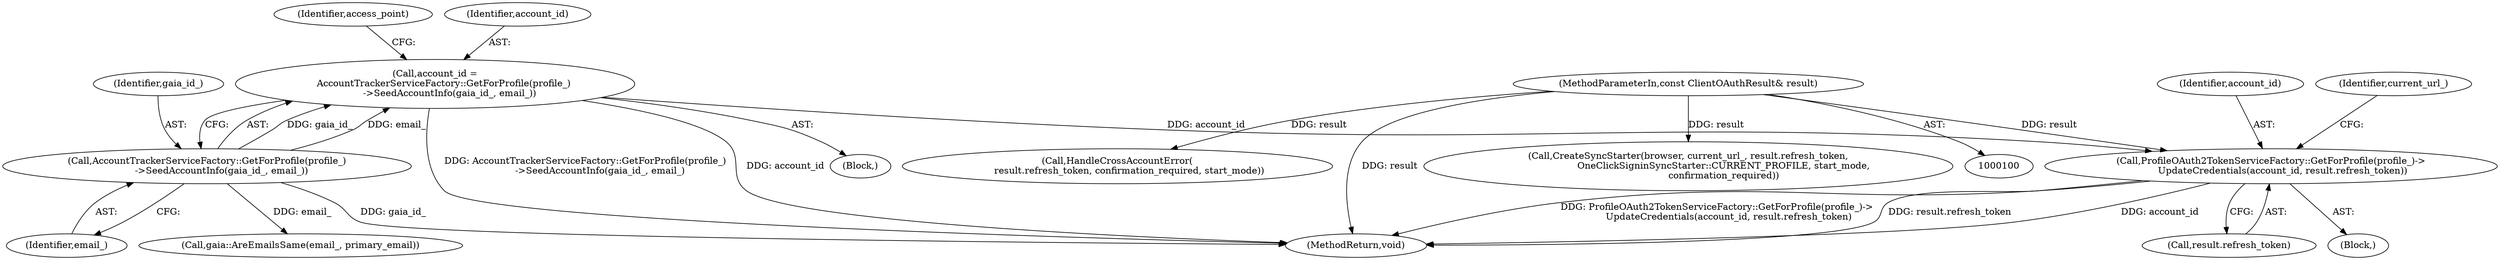 digraph "1_Chrome_282f53ffdc3b1902da86f6a0791af736837efbf8_8@del" {
"1000213" [label="(Call,ProfileOAuth2TokenServiceFactory::GetForProfile(profile_)->\n        UpdateCredentials(account_id, result.refresh_token))"];
"1000128" [label="(Call,account_id =\n      AccountTrackerServiceFactory::GetForProfile(profile_)\n          ->SeedAccountInfo(gaia_id_, email_))"];
"1000130" [label="(Call,AccountTrackerServiceFactory::GetForProfile(profile_)\n          ->SeedAccountInfo(gaia_id_, email_))"];
"1000101" [label="(MethodParameterIn,const ClientOAuthResult& result)"];
"1000104" [label="(Block,)"];
"1000156" [label="(Call,gaia::AreEmailsSame(email_, primary_email))"];
"1000135" [label="(Identifier,access_point)"];
"1000129" [label="(Identifier,account_id)"];
"1000132" [label="(Identifier,email_)"];
"1000215" [label="(Call,result.refresh_token)"];
"1000101" [label="(MethodParameterIn,const ClientOAuthResult& result)"];
"1000131" [label="(Identifier,gaia_id_)"];
"1000296" [label="(Call,HandleCrossAccountError(\n        result.refresh_token, confirmation_required, start_mode))"];
"1000213" [label="(Call,ProfileOAuth2TokenServiceFactory::GetForProfile(profile_)->\n        UpdateCredentials(account_id, result.refresh_token))"];
"1000214" [label="(Identifier,account_id)"];
"1000212" [label="(Block,)"];
"1000317" [label="(MethodReturn,void)"];
"1000128" [label="(Call,account_id =\n      AccountTrackerServiceFactory::GetForProfile(profile_)\n          ->SeedAccountInfo(gaia_id_, email_))"];
"1000305" [label="(Call,CreateSyncStarter(browser, current_url_, result.refresh_token,\n                        OneClickSigninSyncStarter::CURRENT_PROFILE, start_mode,\n                        confirmation_required))"];
"1000130" [label="(Call,AccountTrackerServiceFactory::GetForProfile(profile_)\n          ->SeedAccountInfo(gaia_id_, email_))"];
"1000220" [label="(Identifier,current_url_)"];
"1000213" -> "1000212"  [label="AST: "];
"1000213" -> "1000215"  [label="CFG: "];
"1000214" -> "1000213"  [label="AST: "];
"1000215" -> "1000213"  [label="AST: "];
"1000220" -> "1000213"  [label="CFG: "];
"1000213" -> "1000317"  [label="DDG: account_id"];
"1000213" -> "1000317"  [label="DDG: ProfileOAuth2TokenServiceFactory::GetForProfile(profile_)->\n        UpdateCredentials(account_id, result.refresh_token)"];
"1000213" -> "1000317"  [label="DDG: result.refresh_token"];
"1000128" -> "1000213"  [label="DDG: account_id"];
"1000101" -> "1000213"  [label="DDG: result"];
"1000128" -> "1000104"  [label="AST: "];
"1000128" -> "1000130"  [label="CFG: "];
"1000129" -> "1000128"  [label="AST: "];
"1000130" -> "1000128"  [label="AST: "];
"1000135" -> "1000128"  [label="CFG: "];
"1000128" -> "1000317"  [label="DDG: AccountTrackerServiceFactory::GetForProfile(profile_)\n          ->SeedAccountInfo(gaia_id_, email_)"];
"1000128" -> "1000317"  [label="DDG: account_id"];
"1000130" -> "1000128"  [label="DDG: gaia_id_"];
"1000130" -> "1000128"  [label="DDG: email_"];
"1000130" -> "1000132"  [label="CFG: "];
"1000131" -> "1000130"  [label="AST: "];
"1000132" -> "1000130"  [label="AST: "];
"1000130" -> "1000317"  [label="DDG: gaia_id_"];
"1000130" -> "1000156"  [label="DDG: email_"];
"1000101" -> "1000100"  [label="AST: "];
"1000101" -> "1000317"  [label="DDG: result"];
"1000101" -> "1000296"  [label="DDG: result"];
"1000101" -> "1000305"  [label="DDG: result"];
}
